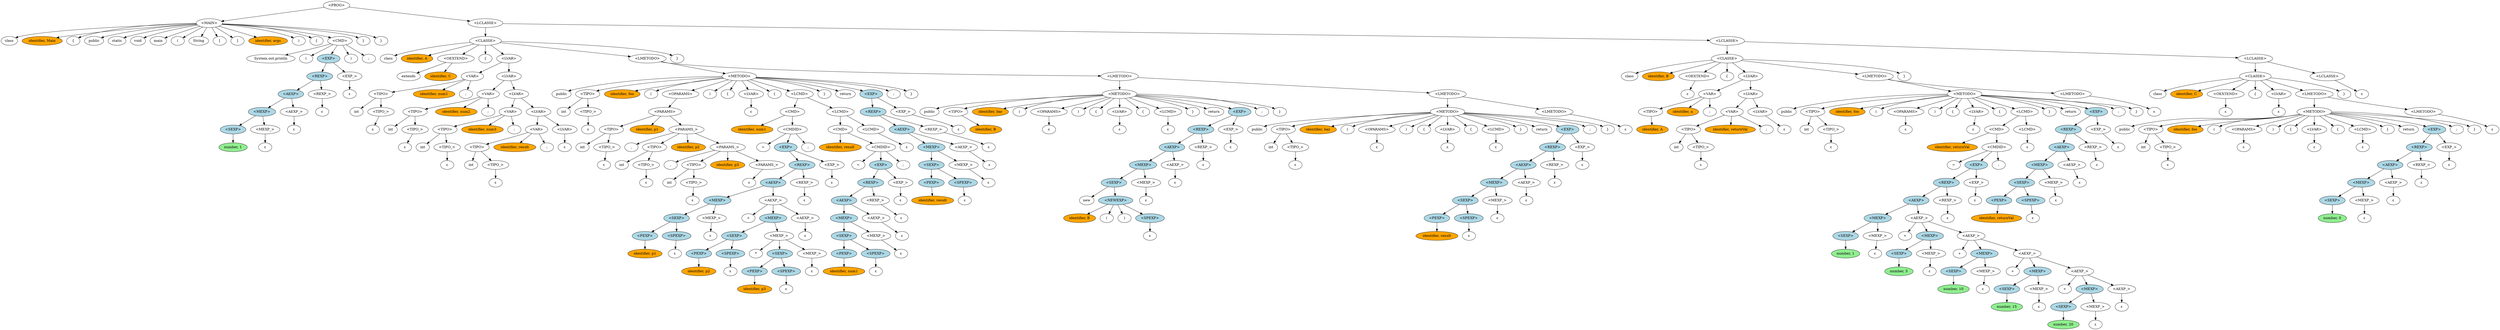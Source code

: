 digraph tree {
    "0x0" [label="<PROG>" fillcolor="white" style="filled"];
    "0x1" [label="<MAIN>" fillcolor="white" style="filled"];
    "0x2" [label="class" fillcolor="white" style="filled"];
    "0x3" [label="identifier, Main" fillcolor="orange" style="filled"];
    "0x4" [label="{" fillcolor="white" style="filled"];
    "0x5" [label="public" fillcolor="white" style="filled"];
    "0x6" [label="static" fillcolor="white" style="filled"];
    "0x7" [label="void" fillcolor="white" style="filled"];
    "0x8" [label="main" fillcolor="white" style="filled"];
    "0x9" [label="(" fillcolor="white" style="filled"];
    "0xa" [label="String" fillcolor="white" style="filled"];
    "0xb" [label="[" fillcolor="white" style="filled"];
    "0xc" [label="]" fillcolor="white" style="filled"];
    "0xd" [label="identifier, args" fillcolor="orange" style="filled"];
    "0xe" [label=")" fillcolor="white" style="filled"];
    "0xf" [label="{" fillcolor="white" style="filled"];
    "0x10" [label="<CMD>" fillcolor="white" style="filled"];
    "0x11" [label="System.out.println" fillcolor="white" style="filled"];
    "0x12" [label="(" fillcolor="white" style="filled"];
    "0x13" [label="<EXP>" fillcolor="lightblue" style="filled"];
    "0x14" [label="<REXP>" fillcolor="lightblue" style="filled"];
    "0x15" [label="<AEXP>" fillcolor="lightblue" style="filled"];
    "0x16" [label="<MEXP>" fillcolor="lightblue" style="filled"];
    "0x17" [label="<SEXP>" fillcolor="lightblue" style="filled"];
    "0x18" [label="number, 1" fillcolor="lightgreen" style="filled"];
    "0x19" [label="<MEXP_>" fillcolor="white" style="filled"];
    "0x1a" [label="ε" fillcolor="white" style="filled"];
    "0x1b" [label="<AEXP_>" fillcolor="white" style="filled"];
    "0x1c" [label="ε" fillcolor="white" style="filled"];
    "0x1d" [label="<REXP_>" fillcolor="white" style="filled"];
    "0x1e" [label="ε" fillcolor="white" style="filled"];
    "0x1f" [label="<EXP_>" fillcolor="white" style="filled"];
    "0x20" [label="ε" fillcolor="white" style="filled"];
    "0x21" [label=")" fillcolor="white" style="filled"];
    "0x22" [label=";" fillcolor="white" style="filled"];
    "0x23" [label="}" fillcolor="white" style="filled"];
    "0x24" [label="}" fillcolor="white" style="filled"];
    "0x25" [label="<LCLASSE>" fillcolor="white" style="filled"];
    "0x26" [label="<CLASSE>" fillcolor="white" style="filled"];
    "0x27" [label="class" fillcolor="white" style="filled"];
    "0x28" [label="identifier, A" fillcolor="orange" style="filled"];
    "0x29" [label="<OEXTEND>" fillcolor="white" style="filled"];
    "0x2a" [label="extends" fillcolor="white" style="filled"];
    "0x2b" [label="identifier, C" fillcolor="orange" style="filled"];
    "0x2c" [label="{" fillcolor="white" style="filled"];
    "0x2d" [label="<LVAR>" fillcolor="white" style="filled"];
    "0x2e" [label="<VAR>" fillcolor="white" style="filled"];
    "0x2f" [label="<TIPO>" fillcolor="white" style="filled"];
    "0x30" [label="int" fillcolor="white" style="filled"];
    "0x31" [label="<TIPO_>" fillcolor="white" style="filled"];
    "0x32" [label="ε" fillcolor="white" style="filled"];
    "0x33" [label="identifier, num1" fillcolor="orange" style="filled"];
    "0x34" [label=";" fillcolor="white" style="filled"];
    "0x35" [label="<LVAR>" fillcolor="white" style="filled"];
    "0x36" [label="<VAR>" fillcolor="white" style="filled"];
    "0x37" [label="<TIPO>" fillcolor="white" style="filled"];
    "0x38" [label="int" fillcolor="white" style="filled"];
    "0x39" [label="<TIPO_>" fillcolor="white" style="filled"];
    "0x3a" [label="ε" fillcolor="white" style="filled"];
    "0x3b" [label="identifier, num2" fillcolor="orange" style="filled"];
    "0x3c" [label=";" fillcolor="white" style="filled"];
    "0x3d" [label="<LVAR>" fillcolor="white" style="filled"];
    "0x3e" [label="<VAR>" fillcolor="white" style="filled"];
    "0x3f" [label="<TIPO>" fillcolor="white" style="filled"];
    "0x40" [label="int" fillcolor="white" style="filled"];
    "0x41" [label="<TIPO_>" fillcolor="white" style="filled"];
    "0x42" [label="ε" fillcolor="white" style="filled"];
    "0x43" [label="identifier, num3" fillcolor="orange" style="filled"];
    "0x44" [label=";" fillcolor="white" style="filled"];
    "0x45" [label="<LVAR>" fillcolor="white" style="filled"];
    "0x46" [label="<VAR>" fillcolor="white" style="filled"];
    "0x47" [label="<TIPO>" fillcolor="white" style="filled"];
    "0x48" [label="int" fillcolor="white" style="filled"];
    "0x49" [label="<TIPO_>" fillcolor="white" style="filled"];
    "0x4a" [label="ε" fillcolor="white" style="filled"];
    "0x4b" [label="identifier, result" fillcolor="orange" style="filled"];
    "0x4c" [label=";" fillcolor="white" style="filled"];
    "0x4d" [label="<LVAR>" fillcolor="white" style="filled"];
    "0x4e" [label="ε" fillcolor="white" style="filled"];
    "0x4f" [label="<LMETODO>" fillcolor="white" style="filled"];
    "0x50" [label="<METODO>" fillcolor="white" style="filled"];
    "0x51" [label="public" fillcolor="white" style="filled"];
    "0x52" [label="<TIPO>" fillcolor="white" style="filled"];
    "0x53" [label="int" fillcolor="white" style="filled"];
    "0x54" [label="<TIPO_>" fillcolor="white" style="filled"];
    "0x55" [label="ε" fillcolor="white" style="filled"];
    "0x56" [label="identifier, foo" fillcolor="orange" style="filled"];
    "0x57" [label="(" fillcolor="white" style="filled"];
    "0x58" [label="<OPARAMS>" fillcolor="white" style="filled"];
    "0x59" [label="<PARAMS>" fillcolor="white" style="filled"];
    "0x5a" [label="<TIPO>" fillcolor="white" style="filled"];
    "0x5b" [label="int" fillcolor="white" style="filled"];
    "0x5c" [label="<TIPO_>" fillcolor="white" style="filled"];
    "0x5d" [label="ε" fillcolor="white" style="filled"];
    "0x5e" [label="identifier, p1" fillcolor="orange" style="filled"];
    "0x5f" [label="<PARAMS_>" fillcolor="white" style="filled"];
    "0x60" [label="," fillcolor="white" style="filled"];
    "0x61" [label="<TIPO>" fillcolor="white" style="filled"];
    "0x62" [label="int" fillcolor="white" style="filled"];
    "0x63" [label="<TIPO_>" fillcolor="white" style="filled"];
    "0x64" [label="ε" fillcolor="white" style="filled"];
    "0x65" [label="identifier, p2" fillcolor="orange" style="filled"];
    "0x66" [label="<PARAMS_>" fillcolor="white" style="filled"];
    "0x67" [label="," fillcolor="white" style="filled"];
    "0x68" [label="<TIPO>" fillcolor="white" style="filled"];
    "0x69" [label="int" fillcolor="white" style="filled"];
    "0x6a" [label="<TIPO_>" fillcolor="white" style="filled"];
    "0x6b" [label="ε" fillcolor="white" style="filled"];
    "0x6c" [label="identifier, p3" fillcolor="orange" style="filled"];
    "0x6d" [label="<PARAMS_>" fillcolor="white" style="filled"];
    "0x6e" [label="ε" fillcolor="white" style="filled"];
    "0x6f" [label=")" fillcolor="white" style="filled"];
    "0x70" [label="{" fillcolor="white" style="filled"];
    "0x71" [label="<LVAR>" fillcolor="white" style="filled"];
    "0x72" [label="ε" fillcolor="white" style="filled"];
    "0x73" [label="{" fillcolor="white" style="filled"];
    "0x74" [label="<LCMD>" fillcolor="white" style="filled"];
    "0x75" [label="<CMD>" fillcolor="white" style="filled"];
    "0x76" [label="identifier, num1" fillcolor="orange" style="filled"];
    "0x77" [label="<CMDID>" fillcolor="white" style="filled"];
    "0x78" [label="=" fillcolor="white" style="filled"];
    "0x79" [label="<EXP>" fillcolor="lightblue" style="filled"];
    "0x7a" [label="<REXP>" fillcolor="lightblue" style="filled"];
    "0x7b" [label="<AEXP>" fillcolor="lightblue" style="filled"];
    "0x7c" [label="<MEXP>" fillcolor="lightblue" style="filled"];
    "0x7d" [label="<SEXP>" fillcolor="lightblue" style="filled"];
    "0x7e" [label="<PEXP>" fillcolor="lightblue" style="filled"];
    "0x7f" [label="identifier, p1" fillcolor="orange" style="filled"];
    "0x80" [label="<SPEXP>" fillcolor="lightblue" style="filled"];
    "0x81" [label="ε" fillcolor="white" style="filled"];
    "0x82" [label="<MEXP_>" fillcolor="white" style="filled"];
    "0x83" [label="ε" fillcolor="white" style="filled"];
    "0x84" [label="<AEXP_>" fillcolor="white" style="filled"];
    "0x85" [label="+" fillcolor="white" style="filled"];
    "0x86" [label="<MEXP>" fillcolor="lightblue" style="filled"];
    "0x87" [label="<SEXP>" fillcolor="lightblue" style="filled"];
    "0x88" [label="<PEXP>" fillcolor="lightblue" style="filled"];
    "0x89" [label="identifier, p2" fillcolor="orange" style="filled"];
    "0x8a" [label="<SPEXP>" fillcolor="lightblue" style="filled"];
    "0x8b" [label="ε" fillcolor="white" style="filled"];
    "0x8c" [label="<MEXP_>" fillcolor="white" style="filled"];
    "0x8d" [label="*" fillcolor="white" style="filled"];
    "0x8e" [label="<SEXP>" fillcolor="lightblue" style="filled"];
    "0x8f" [label="<PEXP>" fillcolor="lightblue" style="filled"];
    "0x90" [label="identifier, p3" fillcolor="orange" style="filled"];
    "0x91" [label="<SPEXP>" fillcolor="lightblue" style="filled"];
    "0x92" [label="ε" fillcolor="white" style="filled"];
    "0x93" [label="<MEXP_>" fillcolor="white" style="filled"];
    "0x94" [label="ε" fillcolor="white" style="filled"];
    "0x95" [label="<AEXP_>" fillcolor="white" style="filled"];
    "0x96" [label="ε" fillcolor="white" style="filled"];
    "0x97" [label="<REXP_>" fillcolor="white" style="filled"];
    "0x98" [label="ε" fillcolor="white" style="filled"];
    "0x99" [label="<EXP_>" fillcolor="white" style="filled"];
    "0x9a" [label="ε" fillcolor="white" style="filled"];
    "0x9b" [label=";" fillcolor="white" style="filled"];
    "0x9c" [label="<LCMD>" fillcolor="white" style="filled"];
    "0x9d" [label="<CMD>" fillcolor="white" style="filled"];
    "0x9e" [label="identifier, result" fillcolor="orange" style="filled"];
    "0x9f" [label="<CMDID>" fillcolor="white" style="filled"];
    "0xa0" [label="=" fillcolor="white" style="filled"];
    "0xa1" [label="<EXP>" fillcolor="lightblue" style="filled"];
    "0xa2" [label="<REXP>" fillcolor="lightblue" style="filled"];
    "0xa3" [label="<AEXP>" fillcolor="lightblue" style="filled"];
    "0xa4" [label="<MEXP>" fillcolor="lightblue" style="filled"];
    "0xa5" [label="<SEXP>" fillcolor="lightblue" style="filled"];
    "0xa6" [label="<PEXP>" fillcolor="lightblue" style="filled"];
    "0xa7" [label="identifier, num1" fillcolor="orange" style="filled"];
    "0xa8" [label="<SPEXP>" fillcolor="lightblue" style="filled"];
    "0xa9" [label="ε" fillcolor="white" style="filled"];
    "0xaa" [label="<MEXP_>" fillcolor="white" style="filled"];
    "0xab" [label="ε" fillcolor="white" style="filled"];
    "0xac" [label="<AEXP_>" fillcolor="white" style="filled"];
    "0xad" [label="ε" fillcolor="white" style="filled"];
    "0xae" [label="<REXP_>" fillcolor="white" style="filled"];
    "0xaf" [label="ε" fillcolor="white" style="filled"];
    "0xb0" [label="<EXP_>" fillcolor="white" style="filled"];
    "0xb1" [label="ε" fillcolor="white" style="filled"];
    "0xb2" [label=";" fillcolor="white" style="filled"];
    "0xb3" [label="<LCMD>" fillcolor="white" style="filled"];
    "0xb4" [label="ε" fillcolor="white" style="filled"];
    "0xb5" [label="}" fillcolor="white" style="filled"];
    "0xb6" [label="return" fillcolor="white" style="filled"];
    "0xb7" [label="<EXP>" fillcolor="lightblue" style="filled"];
    "0xb8" [label="<REXP>" fillcolor="lightblue" style="filled"];
    "0xb9" [label="<AEXP>" fillcolor="lightblue" style="filled"];
    "0xba" [label="<MEXP>" fillcolor="lightblue" style="filled"];
    "0xbb" [label="<SEXP>" fillcolor="lightblue" style="filled"];
    "0xbc" [label="<PEXP>" fillcolor="lightblue" style="filled"];
    "0xbd" [label="identifier, result" fillcolor="orange" style="filled"];
    "0xbe" [label="<SPEXP>" fillcolor="lightblue" style="filled"];
    "0xbf" [label="ε" fillcolor="white" style="filled"];
    "0xc0" [label="<MEXP_>" fillcolor="white" style="filled"];
    "0xc1" [label="ε" fillcolor="white" style="filled"];
    "0xc2" [label="<AEXP_>" fillcolor="white" style="filled"];
    "0xc3" [label="ε" fillcolor="white" style="filled"];
    "0xc4" [label="<REXP_>" fillcolor="white" style="filled"];
    "0xc5" [label="ε" fillcolor="white" style="filled"];
    "0xc6" [label="<EXP_>" fillcolor="white" style="filled"];
    "0xc7" [label="ε" fillcolor="white" style="filled"];
    "0xc8" [label=";" fillcolor="white" style="filled"];
    "0xc9" [label="}" fillcolor="white" style="filled"];
    "0xca" [label="<LMETODO>" fillcolor="white" style="filled"];
    "0xcb" [label="<METODO>" fillcolor="white" style="filled"];
    "0xcc" [label="public" fillcolor="white" style="filled"];
    "0xcd" [label="<TIPO>" fillcolor="white" style="filled"];
    "0xce" [label="identifier, B" fillcolor="orange" style="filled"];
    "0xcf" [label="identifier, bar" fillcolor="orange" style="filled"];
    "0xd0" [label="(" fillcolor="white" style="filled"];
    "0xd1" [label="<OPARAMS>" fillcolor="white" style="filled"];
    "0xd2" [label="ε" fillcolor="white" style="filled"];
    "0xd3" [label=")" fillcolor="white" style="filled"];
    "0xd4" [label="{" fillcolor="white" style="filled"];
    "0xd5" [label="<LVAR>" fillcolor="white" style="filled"];
    "0xd6" [label="ε" fillcolor="white" style="filled"];
    "0xd7" [label="{" fillcolor="white" style="filled"];
    "0xd8" [label="<LCMD>" fillcolor="white" style="filled"];
    "0xd9" [label="ε" fillcolor="white" style="filled"];
    "0xda" [label="}" fillcolor="white" style="filled"];
    "0xdb" [label="return" fillcolor="white" style="filled"];
    "0xdc" [label="<EXP>" fillcolor="lightblue" style="filled"];
    "0xdd" [label="<REXP>" fillcolor="lightblue" style="filled"];
    "0xde" [label="<AEXP>" fillcolor="lightblue" style="filled"];
    "0xdf" [label="<MEXP>" fillcolor="lightblue" style="filled"];
    "0xe0" [label="<SEXP>" fillcolor="lightblue" style="filled"];
    "0xe1" [label="new" fillcolor="white" style="filled"];
    "0xe2" [label="<NEWEXP>" fillcolor="lightblue" style="filled"];
    "0xe3" [label="identifier, B" fillcolor="orange" style="filled"];
    "0xe4" [label="(" fillcolor="white" style="filled"];
    "0xe5" [label=")" fillcolor="white" style="filled"];
    "0xe6" [label="<SPEXP>" fillcolor="lightblue" style="filled"];
    "0xe7" [label="ε" fillcolor="white" style="filled"];
    "0xe8" [label="<MEXP_>" fillcolor="white" style="filled"];
    "0xe9" [label="ε" fillcolor="white" style="filled"];
    "0xea" [label="<AEXP_>" fillcolor="white" style="filled"];
    "0xeb" [label="ε" fillcolor="white" style="filled"];
    "0xec" [label="<REXP_>" fillcolor="white" style="filled"];
    "0xed" [label="ε" fillcolor="white" style="filled"];
    "0xee" [label="<EXP_>" fillcolor="white" style="filled"];
    "0xef" [label="ε" fillcolor="white" style="filled"];
    "0xf0" [label=";" fillcolor="white" style="filled"];
    "0xf1" [label="}" fillcolor="white" style="filled"];
    "0xf2" [label="<LMETODO>" fillcolor="white" style="filled"];
    "0xf3" [label="<METODO>" fillcolor="white" style="filled"];
    "0xf4" [label="public" fillcolor="white" style="filled"];
    "0xf5" [label="<TIPO>" fillcolor="white" style="filled"];
    "0xf6" [label="int" fillcolor="white" style="filled"];
    "0xf7" [label="<TIPO_>" fillcolor="white" style="filled"];
    "0xf8" [label="ε" fillcolor="white" style="filled"];
    "0xf9" [label="identifier, baz" fillcolor="orange" style="filled"];
    "0xfa" [label="(" fillcolor="white" style="filled"];
    "0xfb" [label="<OPARAMS>" fillcolor="white" style="filled"];
    "0xfc" [label="ε" fillcolor="white" style="filled"];
    "0xfd" [label=")" fillcolor="white" style="filled"];
    "0xfe" [label="{" fillcolor="white" style="filled"];
    "0xff" [label="<LVAR>" fillcolor="white" style="filled"];
    "0x100" [label="ε" fillcolor="white" style="filled"];
    "0x101" [label="{" fillcolor="white" style="filled"];
    "0x102" [label="<LCMD>" fillcolor="white" style="filled"];
    "0x103" [label="ε" fillcolor="white" style="filled"];
    "0x104" [label="}" fillcolor="white" style="filled"];
    "0x105" [label="return" fillcolor="white" style="filled"];
    "0x106" [label="<EXP>" fillcolor="lightblue" style="filled"];
    "0x107" [label="<REXP>" fillcolor="lightblue" style="filled"];
    "0x108" [label="<AEXP>" fillcolor="lightblue" style="filled"];
    "0x109" [label="<MEXP>" fillcolor="lightblue" style="filled"];
    "0x10a" [label="<SEXP>" fillcolor="lightblue" style="filled"];
    "0x10b" [label="<PEXP>" fillcolor="lightblue" style="filled"];
    "0x10c" [label="identifier, result" fillcolor="orange" style="filled"];
    "0x10d" [label="<SPEXP>" fillcolor="lightblue" style="filled"];
    "0x10e" [label="ε" fillcolor="white" style="filled"];
    "0x10f" [label="<MEXP_>" fillcolor="white" style="filled"];
    "0x110" [label="ε" fillcolor="white" style="filled"];
    "0x111" [label="<AEXP_>" fillcolor="white" style="filled"];
    "0x112" [label="ε" fillcolor="white" style="filled"];
    "0x113" [label="<REXP_>" fillcolor="white" style="filled"];
    "0x114" [label="ε" fillcolor="white" style="filled"];
    "0x115" [label="<EXP_>" fillcolor="white" style="filled"];
    "0x116" [label="ε" fillcolor="white" style="filled"];
    "0x117" [label=";" fillcolor="white" style="filled"];
    "0x118" [label="}" fillcolor="white" style="filled"];
    "0x119" [label="<LMETODO>" fillcolor="white" style="filled"];
    "0x11a" [label="ε" fillcolor="white" style="filled"];
    "0x11b" [label="}" fillcolor="white" style="filled"];
    "0x11c" [label="<LCLASSE>" fillcolor="white" style="filled"];
    "0x11d" [label="<CLASSE>" fillcolor="white" style="filled"];
    "0x11e" [label="class" fillcolor="white" style="filled"];
    "0x11f" [label="identifier, B" fillcolor="orange" style="filled"];
    "0x120" [label="<OEXTEND>" fillcolor="white" style="filled"];
    "0x121" [label="ε" fillcolor="white" style="filled"];
    "0x122" [label="{" fillcolor="white" style="filled"];
    "0x123" [label="<LVAR>" fillcolor="white" style="filled"];
    "0x124" [label="<VAR>" fillcolor="white" style="filled"];
    "0x125" [label="<TIPO>" fillcolor="white" style="filled"];
    "0x126" [label="identifier, A" fillcolor="orange" style="filled"];
    "0x127" [label="identifier, a" fillcolor="orange" style="filled"];
    "0x128" [label=";" fillcolor="white" style="filled"];
    "0x129" [label="<LVAR>" fillcolor="white" style="filled"];
    "0x12a" [label="<VAR>" fillcolor="white" style="filled"];
    "0x12b" [label="<TIPO>" fillcolor="white" style="filled"];
    "0x12c" [label="int" fillcolor="white" style="filled"];
    "0x12d" [label="<TIPO_>" fillcolor="white" style="filled"];
    "0x12e" [label="ε" fillcolor="white" style="filled"];
    "0x12f" [label="identifier, returnVal" fillcolor="orange" style="filled"];
    "0x130" [label=";" fillcolor="white" style="filled"];
    "0x131" [label="<LVAR>" fillcolor="white" style="filled"];
    "0x132" [label="ε" fillcolor="white" style="filled"];
    "0x133" [label="<LMETODO>" fillcolor="white" style="filled"];
    "0x134" [label="<METODO>" fillcolor="white" style="filled"];
    "0x135" [label="public" fillcolor="white" style="filled"];
    "0x136" [label="<TIPO>" fillcolor="white" style="filled"];
    "0x137" [label="int" fillcolor="white" style="filled"];
    "0x138" [label="<TIPO_>" fillcolor="white" style="filled"];
    "0x139" [label="ε" fillcolor="white" style="filled"];
    "0x13a" [label="identifier, foo" fillcolor="orange" style="filled"];
    "0x13b" [label="(" fillcolor="white" style="filled"];
    "0x13c" [label="<OPARAMS>" fillcolor="white" style="filled"];
    "0x13d" [label="ε" fillcolor="white" style="filled"];
    "0x13e" [label=")" fillcolor="white" style="filled"];
    "0x13f" [label="{" fillcolor="white" style="filled"];
    "0x140" [label="<LVAR>" fillcolor="white" style="filled"];
    "0x141" [label="ε" fillcolor="white" style="filled"];
    "0x142" [label="{" fillcolor="white" style="filled"];
    "0x143" [label="<LCMD>" fillcolor="white" style="filled"];
    "0x144" [label="<CMD>" fillcolor="white" style="filled"];
    "0x145" [label="identifier, returnVal" fillcolor="orange" style="filled"];
    "0x146" [label="<CMDID>" fillcolor="white" style="filled"];
    "0x147" [label="=" fillcolor="white" style="filled"];
    "0x148" [label="<EXP>" fillcolor="lightblue" style="filled"];
    "0x149" [label="<REXP>" fillcolor="lightblue" style="filled"];
    "0x14a" [label="<AEXP>" fillcolor="lightblue" style="filled"];
    "0x14b" [label="<MEXP>" fillcolor="lightblue" style="filled"];
    "0x14c" [label="<SEXP>" fillcolor="lightblue" style="filled"];
    "0x14d" [label="number, 1" fillcolor="lightgreen" style="filled"];
    "0x14e" [label="<MEXP_>" fillcolor="white" style="filled"];
    "0x14f" [label="ε" fillcolor="white" style="filled"];
    "0x150" [label="<AEXP_>" fillcolor="white" style="filled"];
    "0x151" [label="+" fillcolor="white" style="filled"];
    "0x152" [label="<MEXP>" fillcolor="lightblue" style="filled"];
    "0x153" [label="<SEXP>" fillcolor="lightblue" style="filled"];
    "0x154" [label="number, 5" fillcolor="lightgreen" style="filled"];
    "0x155" [label="<MEXP_>" fillcolor="white" style="filled"];
    "0x156" [label="ε" fillcolor="white" style="filled"];
    "0x157" [label="<AEXP_>" fillcolor="white" style="filled"];
    "0x158" [label="+" fillcolor="white" style="filled"];
    "0x159" [label="<MEXP>" fillcolor="lightblue" style="filled"];
    "0x15a" [label="<SEXP>" fillcolor="lightblue" style="filled"];
    "0x15b" [label="number, 10" fillcolor="lightgreen" style="filled"];
    "0x15c" [label="<MEXP_>" fillcolor="white" style="filled"];
    "0x15d" [label="ε" fillcolor="white" style="filled"];
    "0x15e" [label="<AEXP_>" fillcolor="white" style="filled"];
    "0x15f" [label="+" fillcolor="white" style="filled"];
    "0x160" [label="<MEXP>" fillcolor="lightblue" style="filled"];
    "0x161" [label="<SEXP>" fillcolor="lightblue" style="filled"];
    "0x162" [label="number, 15" fillcolor="lightgreen" style="filled"];
    "0x163" [label="<MEXP_>" fillcolor="white" style="filled"];
    "0x164" [label="ε" fillcolor="white" style="filled"];
    "0x165" [label="<AEXP_>" fillcolor="white" style="filled"];
    "0x166" [label="+" fillcolor="white" style="filled"];
    "0x167" [label="<MEXP>" fillcolor="lightblue" style="filled"];
    "0x168" [label="<SEXP>" fillcolor="lightblue" style="filled"];
    "0x169" [label="number, 20" fillcolor="lightgreen" style="filled"];
    "0x16a" [label="<MEXP_>" fillcolor="white" style="filled"];
    "0x16b" [label="ε" fillcolor="white" style="filled"];
    "0x16c" [label="<AEXP_>" fillcolor="white" style="filled"];
    "0x16d" [label="ε" fillcolor="white" style="filled"];
    "0x16e" [label="<REXP_>" fillcolor="white" style="filled"];
    "0x16f" [label="ε" fillcolor="white" style="filled"];
    "0x170" [label="<EXP_>" fillcolor="white" style="filled"];
    "0x171" [label="ε" fillcolor="white" style="filled"];
    "0x172" [label=";" fillcolor="white" style="filled"];
    "0x173" [label="<LCMD>" fillcolor="white" style="filled"];
    "0x174" [label="ε" fillcolor="white" style="filled"];
    "0x175" [label="}" fillcolor="white" style="filled"];
    "0x176" [label="return" fillcolor="white" style="filled"];
    "0x177" [label="<EXP>" fillcolor="lightblue" style="filled"];
    "0x178" [label="<REXP>" fillcolor="lightblue" style="filled"];
    "0x179" [label="<AEXP>" fillcolor="lightblue" style="filled"];
    "0x17a" [label="<MEXP>" fillcolor="lightblue" style="filled"];
    "0x17b" [label="<SEXP>" fillcolor="lightblue" style="filled"];
    "0x17c" [label="<PEXP>" fillcolor="lightblue" style="filled"];
    "0x17d" [label="identifier, returnVal" fillcolor="orange" style="filled"];
    "0x17e" [label="<SPEXP>" fillcolor="lightblue" style="filled"];
    "0x17f" [label="ε" fillcolor="white" style="filled"];
    "0x180" [label="<MEXP_>" fillcolor="white" style="filled"];
    "0x181" [label="ε" fillcolor="white" style="filled"];
    "0x182" [label="<AEXP_>" fillcolor="white" style="filled"];
    "0x183" [label="ε" fillcolor="white" style="filled"];
    "0x184" [label="<REXP_>" fillcolor="white" style="filled"];
    "0x185" [label="ε" fillcolor="white" style="filled"];
    "0x186" [label="<EXP_>" fillcolor="white" style="filled"];
    "0x187" [label="ε" fillcolor="white" style="filled"];
    "0x188" [label=";" fillcolor="white" style="filled"];
    "0x189" [label="}" fillcolor="white" style="filled"];
    "0x18a" [label="<LMETODO>" fillcolor="white" style="filled"];
    "0x18b" [label="ε" fillcolor="white" style="filled"];
    "0x18c" [label="}" fillcolor="white" style="filled"];
    "0x18d" [label="<LCLASSE>" fillcolor="white" style="filled"];
    "0x18e" [label="<CLASSE>" fillcolor="white" style="filled"];
    "0x18f" [label="class" fillcolor="white" style="filled"];
    "0x190" [label="identifier, C" fillcolor="orange" style="filled"];
    "0x191" [label="<OEXTEND>" fillcolor="white" style="filled"];
    "0x192" [label="ε" fillcolor="white" style="filled"];
    "0x193" [label="{" fillcolor="white" style="filled"];
    "0x194" [label="<LVAR>" fillcolor="white" style="filled"];
    "0x195" [label="ε" fillcolor="white" style="filled"];
    "0x196" [label="<LMETODO>" fillcolor="white" style="filled"];
    "0x197" [label="<METODO>" fillcolor="white" style="filled"];
    "0x198" [label="public" fillcolor="white" style="filled"];
    "0x199" [label="<TIPO>" fillcolor="white" style="filled"];
    "0x19a" [label="int" fillcolor="white" style="filled"];
    "0x19b" [label="<TIPO_>" fillcolor="white" style="filled"];
    "0x19c" [label="ε" fillcolor="white" style="filled"];
    "0x19d" [label="identifier, foo" fillcolor="orange" style="filled"];
    "0x19e" [label="(" fillcolor="white" style="filled"];
    "0x19f" [label="<OPARAMS>" fillcolor="white" style="filled"];
    "0x1a0" [label="ε" fillcolor="white" style="filled"];
    "0x1a1" [label=")" fillcolor="white" style="filled"];
    "0x1a2" [label="{" fillcolor="white" style="filled"];
    "0x1a3" [label="<LVAR>" fillcolor="white" style="filled"];
    "0x1a4" [label="ε" fillcolor="white" style="filled"];
    "0x1a5" [label="{" fillcolor="white" style="filled"];
    "0x1a6" [label="<LCMD>" fillcolor="white" style="filled"];
    "0x1a7" [label="ε" fillcolor="white" style="filled"];
    "0x1a8" [label="}" fillcolor="white" style="filled"];
    "0x1a9" [label="return" fillcolor="white" style="filled"];
    "0x1aa" [label="<EXP>" fillcolor="lightblue" style="filled"];
    "0x1ab" [label="<REXP>" fillcolor="lightblue" style="filled"];
    "0x1ac" [label="<AEXP>" fillcolor="lightblue" style="filled"];
    "0x1ad" [label="<MEXP>" fillcolor="lightblue" style="filled"];
    "0x1ae" [label="<SEXP>" fillcolor="lightblue" style="filled"];
    "0x1af" [label="number, 0" fillcolor="lightgreen" style="filled"];
    "0x1b0" [label="<MEXP_>" fillcolor="white" style="filled"];
    "0x1b1" [label="ε" fillcolor="white" style="filled"];
    "0x1b2" [label="<AEXP_>" fillcolor="white" style="filled"];
    "0x1b3" [label="ε" fillcolor="white" style="filled"];
    "0x1b4" [label="<REXP_>" fillcolor="white" style="filled"];
    "0x1b5" [label="ε" fillcolor="white" style="filled"];
    "0x1b6" [label="<EXP_>" fillcolor="white" style="filled"];
    "0x1b7" [label="ε" fillcolor="white" style="filled"];
    "0x1b8" [label=";" fillcolor="white" style="filled"];
    "0x1b9" [label="}" fillcolor="white" style="filled"];
    "0x1ba" [label="<LMETODO>" fillcolor="white" style="filled"];
    "0x1bb" [label="ε" fillcolor="white" style="filled"];
    "0x1bc" [label="}" fillcolor="white" style="filled"];
    "0x1bd" [label="<LCLASSE>" fillcolor="white" style="filled"];
    "0x1be" [label="ε" fillcolor="white" style="filled"];
    "0x0" -> "0x1";
    "0x0" -> "0x25";
    "0x1" -> "0x2";
    "0x1" -> "0x3";
    "0x1" -> "0x4";
    "0x1" -> "0x5";
    "0x1" -> "0x6";
    "0x1" -> "0x7";
    "0x1" -> "0x8";
    "0x1" -> "0x9";
    "0x1" -> "0xa";
    "0x1" -> "0xb";
    "0x1" -> "0xc";
    "0x1" -> "0xd";
    "0x1" -> "0xe";
    "0x1" -> "0xf";
    "0x1" -> "0x10";
    "0x1" -> "0x23";
    "0x1" -> "0x24";
    "0x10" -> "0x11";
    "0x10" -> "0x12";
    "0x10" -> "0x13";
    "0x10" -> "0x21";
    "0x10" -> "0x22";
    "0x13" -> "0x14";
    "0x13" -> "0x1f";
    "0x14" -> "0x15";
    "0x14" -> "0x1d";
    "0x15" -> "0x16";
    "0x15" -> "0x1b";
    "0x16" -> "0x17";
    "0x16" -> "0x19";
    "0x17" -> "0x18";
    "0x19" -> "0x1a";
    "0x1b" -> "0x1c";
    "0x1d" -> "0x1e";
    "0x1f" -> "0x20";
    "0x25" -> "0x26";
    "0x25" -> "0x11c";
    "0x26" -> "0x27";
    "0x26" -> "0x28";
    "0x26" -> "0x29";
    "0x26" -> "0x2c";
    "0x26" -> "0x2d";
    "0x26" -> "0x4f";
    "0x26" -> "0x11b";
    "0x29" -> "0x2a";
    "0x29" -> "0x2b";
    "0x2d" -> "0x2e";
    "0x2d" -> "0x35";
    "0x2e" -> "0x2f";
    "0x2e" -> "0x33";
    "0x2e" -> "0x34";
    "0x2f" -> "0x30";
    "0x2f" -> "0x31";
    "0x31" -> "0x32";
    "0x35" -> "0x36";
    "0x35" -> "0x3d";
    "0x36" -> "0x37";
    "0x36" -> "0x3b";
    "0x36" -> "0x3c";
    "0x37" -> "0x38";
    "0x37" -> "0x39";
    "0x39" -> "0x3a";
    "0x3d" -> "0x3e";
    "0x3d" -> "0x45";
    "0x3e" -> "0x3f";
    "0x3e" -> "0x43";
    "0x3e" -> "0x44";
    "0x3f" -> "0x40";
    "0x3f" -> "0x41";
    "0x41" -> "0x42";
    "0x45" -> "0x46";
    "0x45" -> "0x4d";
    "0x46" -> "0x47";
    "0x46" -> "0x4b";
    "0x46" -> "0x4c";
    "0x47" -> "0x48";
    "0x47" -> "0x49";
    "0x49" -> "0x4a";
    "0x4d" -> "0x4e";
    "0x4f" -> "0x50";
    "0x4f" -> "0xca";
    "0x50" -> "0x51";
    "0x50" -> "0x52";
    "0x50" -> "0x56";
    "0x50" -> "0x57";
    "0x50" -> "0x58";
    "0x50" -> "0x6f";
    "0x50" -> "0x70";
    "0x50" -> "0x71";
    "0x50" -> "0x73";
    "0x50" -> "0x74";
    "0x50" -> "0xb5";
    "0x50" -> "0xb6";
    "0x50" -> "0xb7";
    "0x50" -> "0xc8";
    "0x50" -> "0xc9";
    "0x52" -> "0x53";
    "0x52" -> "0x54";
    "0x54" -> "0x55";
    "0x58" -> "0x59";
    "0x59" -> "0x5a";
    "0x59" -> "0x5e";
    "0x59" -> "0x5f";
    "0x5a" -> "0x5b";
    "0x5a" -> "0x5c";
    "0x5c" -> "0x5d";
    "0x5f" -> "0x60";
    "0x5f" -> "0x61";
    "0x5f" -> "0x65";
    "0x5f" -> "0x66";
    "0x61" -> "0x62";
    "0x61" -> "0x63";
    "0x63" -> "0x64";
    "0x66" -> "0x67";
    "0x66" -> "0x68";
    "0x66" -> "0x6c";
    "0x66" -> "0x6d";
    "0x68" -> "0x69";
    "0x68" -> "0x6a";
    "0x6a" -> "0x6b";
    "0x6d" -> "0x6e";
    "0x71" -> "0x72";
    "0x74" -> "0x75";
    "0x74" -> "0x9c";
    "0x75" -> "0x76";
    "0x75" -> "0x77";
    "0x77" -> "0x78";
    "0x77" -> "0x79";
    "0x77" -> "0x9b";
    "0x79" -> "0x7a";
    "0x79" -> "0x99";
    "0x7a" -> "0x7b";
    "0x7a" -> "0x97";
    "0x7b" -> "0x7c";
    "0x7b" -> "0x84";
    "0x7c" -> "0x7d";
    "0x7c" -> "0x82";
    "0x7d" -> "0x7e";
    "0x7d" -> "0x80";
    "0x7e" -> "0x7f";
    "0x80" -> "0x81";
    "0x82" -> "0x83";
    "0x84" -> "0x85";
    "0x84" -> "0x86";
    "0x84" -> "0x95";
    "0x86" -> "0x87";
    "0x86" -> "0x8c";
    "0x87" -> "0x88";
    "0x87" -> "0x8a";
    "0x88" -> "0x89";
    "0x8a" -> "0x8b";
    "0x8c" -> "0x8d";
    "0x8c" -> "0x8e";
    "0x8c" -> "0x93";
    "0x8e" -> "0x8f";
    "0x8e" -> "0x91";
    "0x8f" -> "0x90";
    "0x91" -> "0x92";
    "0x93" -> "0x94";
    "0x95" -> "0x96";
    "0x97" -> "0x98";
    "0x99" -> "0x9a";
    "0x9c" -> "0x9d";
    "0x9c" -> "0xb3";
    "0x9d" -> "0x9e";
    "0x9d" -> "0x9f";
    "0x9f" -> "0xa0";
    "0x9f" -> "0xa1";
    "0x9f" -> "0xb2";
    "0xa1" -> "0xa2";
    "0xa1" -> "0xb0";
    "0xa2" -> "0xa3";
    "0xa2" -> "0xae";
    "0xa3" -> "0xa4";
    "0xa3" -> "0xac";
    "0xa4" -> "0xa5";
    "0xa4" -> "0xaa";
    "0xa5" -> "0xa6";
    "0xa5" -> "0xa8";
    "0xa6" -> "0xa7";
    "0xa8" -> "0xa9";
    "0xaa" -> "0xab";
    "0xac" -> "0xad";
    "0xae" -> "0xaf";
    "0xb0" -> "0xb1";
    "0xb3" -> "0xb4";
    "0xb7" -> "0xb8";
    "0xb7" -> "0xc6";
    "0xb8" -> "0xb9";
    "0xb8" -> "0xc4";
    "0xb9" -> "0xba";
    "0xb9" -> "0xc2";
    "0xba" -> "0xbb";
    "0xba" -> "0xc0";
    "0xbb" -> "0xbc";
    "0xbb" -> "0xbe";
    "0xbc" -> "0xbd";
    "0xbe" -> "0xbf";
    "0xc0" -> "0xc1";
    "0xc2" -> "0xc3";
    "0xc4" -> "0xc5";
    "0xc6" -> "0xc7";
    "0xca" -> "0xcb";
    "0xca" -> "0xf2";
    "0xcb" -> "0xcc";
    "0xcb" -> "0xcd";
    "0xcb" -> "0xcf";
    "0xcb" -> "0xd0";
    "0xcb" -> "0xd1";
    "0xcb" -> "0xd3";
    "0xcb" -> "0xd4";
    "0xcb" -> "0xd5";
    "0xcb" -> "0xd7";
    "0xcb" -> "0xd8";
    "0xcb" -> "0xda";
    "0xcb" -> "0xdb";
    "0xcb" -> "0xdc";
    "0xcb" -> "0xf0";
    "0xcb" -> "0xf1";
    "0xcd" -> "0xce";
    "0xd1" -> "0xd2";
    "0xd5" -> "0xd6";
    "0xd8" -> "0xd9";
    "0xdc" -> "0xdd";
    "0xdc" -> "0xee";
    "0xdd" -> "0xde";
    "0xdd" -> "0xec";
    "0xde" -> "0xdf";
    "0xde" -> "0xea";
    "0xdf" -> "0xe0";
    "0xdf" -> "0xe8";
    "0xe0" -> "0xe1";
    "0xe0" -> "0xe2";
    "0xe2" -> "0xe3";
    "0xe2" -> "0xe4";
    "0xe2" -> "0xe5";
    "0xe2" -> "0xe6";
    "0xe6" -> "0xe7";
    "0xe8" -> "0xe9";
    "0xea" -> "0xeb";
    "0xec" -> "0xed";
    "0xee" -> "0xef";
    "0xf2" -> "0xf3";
    "0xf2" -> "0x119";
    "0xf3" -> "0xf4";
    "0xf3" -> "0xf5";
    "0xf3" -> "0xf9";
    "0xf3" -> "0xfa";
    "0xf3" -> "0xfb";
    "0xf3" -> "0xfd";
    "0xf3" -> "0xfe";
    "0xf3" -> "0xff";
    "0xf3" -> "0x101";
    "0xf3" -> "0x102";
    "0xf3" -> "0x104";
    "0xf3" -> "0x105";
    "0xf3" -> "0x106";
    "0xf3" -> "0x117";
    "0xf3" -> "0x118";
    "0xf5" -> "0xf6";
    "0xf5" -> "0xf7";
    "0xf7" -> "0xf8";
    "0xfb" -> "0xfc";
    "0xff" -> "0x100";
    "0x102" -> "0x103";
    "0x106" -> "0x107";
    "0x106" -> "0x115";
    "0x107" -> "0x108";
    "0x107" -> "0x113";
    "0x108" -> "0x109";
    "0x108" -> "0x111";
    "0x109" -> "0x10a";
    "0x109" -> "0x10f";
    "0x10a" -> "0x10b";
    "0x10a" -> "0x10d";
    "0x10b" -> "0x10c";
    "0x10d" -> "0x10e";
    "0x10f" -> "0x110";
    "0x111" -> "0x112";
    "0x113" -> "0x114";
    "0x115" -> "0x116";
    "0x119" -> "0x11a";
    "0x11c" -> "0x11d";
    "0x11c" -> "0x18d";
    "0x11d" -> "0x11e";
    "0x11d" -> "0x11f";
    "0x11d" -> "0x120";
    "0x11d" -> "0x122";
    "0x11d" -> "0x123";
    "0x11d" -> "0x133";
    "0x11d" -> "0x18c";
    "0x120" -> "0x121";
    "0x123" -> "0x124";
    "0x123" -> "0x129";
    "0x124" -> "0x125";
    "0x124" -> "0x127";
    "0x124" -> "0x128";
    "0x125" -> "0x126";
    "0x129" -> "0x12a";
    "0x129" -> "0x131";
    "0x12a" -> "0x12b";
    "0x12a" -> "0x12f";
    "0x12a" -> "0x130";
    "0x12b" -> "0x12c";
    "0x12b" -> "0x12d";
    "0x12d" -> "0x12e";
    "0x131" -> "0x132";
    "0x133" -> "0x134";
    "0x133" -> "0x18a";
    "0x134" -> "0x135";
    "0x134" -> "0x136";
    "0x134" -> "0x13a";
    "0x134" -> "0x13b";
    "0x134" -> "0x13c";
    "0x134" -> "0x13e";
    "0x134" -> "0x13f";
    "0x134" -> "0x140";
    "0x134" -> "0x142";
    "0x134" -> "0x143";
    "0x134" -> "0x175";
    "0x134" -> "0x176";
    "0x134" -> "0x177";
    "0x134" -> "0x188";
    "0x134" -> "0x189";
    "0x136" -> "0x137";
    "0x136" -> "0x138";
    "0x138" -> "0x139";
    "0x13c" -> "0x13d";
    "0x140" -> "0x141";
    "0x143" -> "0x144";
    "0x143" -> "0x173";
    "0x144" -> "0x145";
    "0x144" -> "0x146";
    "0x146" -> "0x147";
    "0x146" -> "0x148";
    "0x146" -> "0x172";
    "0x148" -> "0x149";
    "0x148" -> "0x170";
    "0x149" -> "0x14a";
    "0x149" -> "0x16e";
    "0x14a" -> "0x14b";
    "0x14a" -> "0x150";
    "0x14b" -> "0x14c";
    "0x14b" -> "0x14e";
    "0x14c" -> "0x14d";
    "0x14e" -> "0x14f";
    "0x150" -> "0x151";
    "0x150" -> "0x152";
    "0x150" -> "0x157";
    "0x152" -> "0x153";
    "0x152" -> "0x155";
    "0x153" -> "0x154";
    "0x155" -> "0x156";
    "0x157" -> "0x158";
    "0x157" -> "0x159";
    "0x157" -> "0x15e";
    "0x159" -> "0x15a";
    "0x159" -> "0x15c";
    "0x15a" -> "0x15b";
    "0x15c" -> "0x15d";
    "0x15e" -> "0x15f";
    "0x15e" -> "0x160";
    "0x15e" -> "0x165";
    "0x160" -> "0x161";
    "0x160" -> "0x163";
    "0x161" -> "0x162";
    "0x163" -> "0x164";
    "0x165" -> "0x166";
    "0x165" -> "0x167";
    "0x165" -> "0x16c";
    "0x167" -> "0x168";
    "0x167" -> "0x16a";
    "0x168" -> "0x169";
    "0x16a" -> "0x16b";
    "0x16c" -> "0x16d";
    "0x16e" -> "0x16f";
    "0x170" -> "0x171";
    "0x173" -> "0x174";
    "0x177" -> "0x178";
    "0x177" -> "0x186";
    "0x178" -> "0x179";
    "0x178" -> "0x184";
    "0x179" -> "0x17a";
    "0x179" -> "0x182";
    "0x17a" -> "0x17b";
    "0x17a" -> "0x180";
    "0x17b" -> "0x17c";
    "0x17b" -> "0x17e";
    "0x17c" -> "0x17d";
    "0x17e" -> "0x17f";
    "0x180" -> "0x181";
    "0x182" -> "0x183";
    "0x184" -> "0x185";
    "0x186" -> "0x187";
    "0x18a" -> "0x18b";
    "0x18d" -> "0x18e";
    "0x18d" -> "0x1bd";
    "0x18e" -> "0x18f";
    "0x18e" -> "0x190";
    "0x18e" -> "0x191";
    "0x18e" -> "0x193";
    "0x18e" -> "0x194";
    "0x18e" -> "0x196";
    "0x18e" -> "0x1bc";
    "0x191" -> "0x192";
    "0x194" -> "0x195";
    "0x196" -> "0x197";
    "0x196" -> "0x1ba";
    "0x197" -> "0x198";
    "0x197" -> "0x199";
    "0x197" -> "0x19d";
    "0x197" -> "0x19e";
    "0x197" -> "0x19f";
    "0x197" -> "0x1a1";
    "0x197" -> "0x1a2";
    "0x197" -> "0x1a3";
    "0x197" -> "0x1a5";
    "0x197" -> "0x1a6";
    "0x197" -> "0x1a8";
    "0x197" -> "0x1a9";
    "0x197" -> "0x1aa";
    "0x197" -> "0x1b8";
    "0x197" -> "0x1b9";
    "0x199" -> "0x19a";
    "0x199" -> "0x19b";
    "0x19b" -> "0x19c";
    "0x19f" -> "0x1a0";
    "0x1a3" -> "0x1a4";
    "0x1a6" -> "0x1a7";
    "0x1aa" -> "0x1ab";
    "0x1aa" -> "0x1b6";
    "0x1ab" -> "0x1ac";
    "0x1ab" -> "0x1b4";
    "0x1ac" -> "0x1ad";
    "0x1ac" -> "0x1b2";
    "0x1ad" -> "0x1ae";
    "0x1ad" -> "0x1b0";
    "0x1ae" -> "0x1af";
    "0x1b0" -> "0x1b1";
    "0x1b2" -> "0x1b3";
    "0x1b4" -> "0x1b5";
    "0x1b6" -> "0x1b7";
    "0x1ba" -> "0x1bb";
    "0x1bd" -> "0x1be";
}
